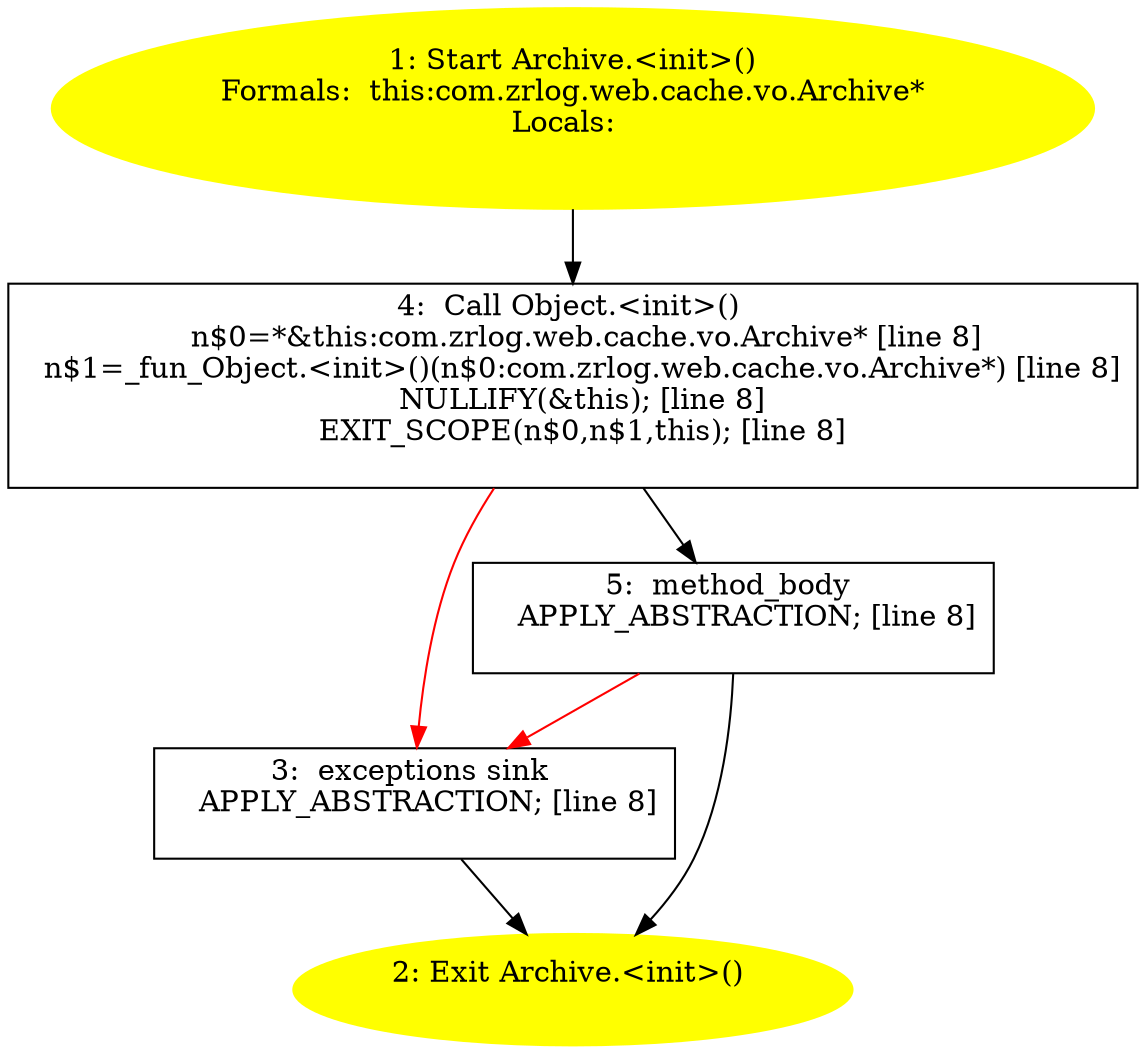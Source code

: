 /* @generated */
digraph cfg {
"com.zrlog.web.cache.vo.Archive.<init>().638a63f860e6e562c4cf4b4f9471cd10_1" [label="1: Start Archive.<init>()\nFormals:  this:com.zrlog.web.cache.vo.Archive*\nLocals:  \n  " color=yellow style=filled]
	

	 "com.zrlog.web.cache.vo.Archive.<init>().638a63f860e6e562c4cf4b4f9471cd10_1" -> "com.zrlog.web.cache.vo.Archive.<init>().638a63f860e6e562c4cf4b4f9471cd10_4" ;
"com.zrlog.web.cache.vo.Archive.<init>().638a63f860e6e562c4cf4b4f9471cd10_2" [label="2: Exit Archive.<init>() \n  " color=yellow style=filled]
	

"com.zrlog.web.cache.vo.Archive.<init>().638a63f860e6e562c4cf4b4f9471cd10_3" [label="3:  exceptions sink \n   APPLY_ABSTRACTION; [line 8]\n " shape="box"]
	

	 "com.zrlog.web.cache.vo.Archive.<init>().638a63f860e6e562c4cf4b4f9471cd10_3" -> "com.zrlog.web.cache.vo.Archive.<init>().638a63f860e6e562c4cf4b4f9471cd10_2" ;
"com.zrlog.web.cache.vo.Archive.<init>().638a63f860e6e562c4cf4b4f9471cd10_4" [label="4:  Call Object.<init>() \n   n$0=*&this:com.zrlog.web.cache.vo.Archive* [line 8]\n  n$1=_fun_Object.<init>()(n$0:com.zrlog.web.cache.vo.Archive*) [line 8]\n  NULLIFY(&this); [line 8]\n  EXIT_SCOPE(n$0,n$1,this); [line 8]\n " shape="box"]
	

	 "com.zrlog.web.cache.vo.Archive.<init>().638a63f860e6e562c4cf4b4f9471cd10_4" -> "com.zrlog.web.cache.vo.Archive.<init>().638a63f860e6e562c4cf4b4f9471cd10_5" ;
	 "com.zrlog.web.cache.vo.Archive.<init>().638a63f860e6e562c4cf4b4f9471cd10_4" -> "com.zrlog.web.cache.vo.Archive.<init>().638a63f860e6e562c4cf4b4f9471cd10_3" [color="red" ];
"com.zrlog.web.cache.vo.Archive.<init>().638a63f860e6e562c4cf4b4f9471cd10_5" [label="5:  method_body \n   APPLY_ABSTRACTION; [line 8]\n " shape="box"]
	

	 "com.zrlog.web.cache.vo.Archive.<init>().638a63f860e6e562c4cf4b4f9471cd10_5" -> "com.zrlog.web.cache.vo.Archive.<init>().638a63f860e6e562c4cf4b4f9471cd10_2" ;
	 "com.zrlog.web.cache.vo.Archive.<init>().638a63f860e6e562c4cf4b4f9471cd10_5" -> "com.zrlog.web.cache.vo.Archive.<init>().638a63f860e6e562c4cf4b4f9471cd10_3" [color="red" ];
}
